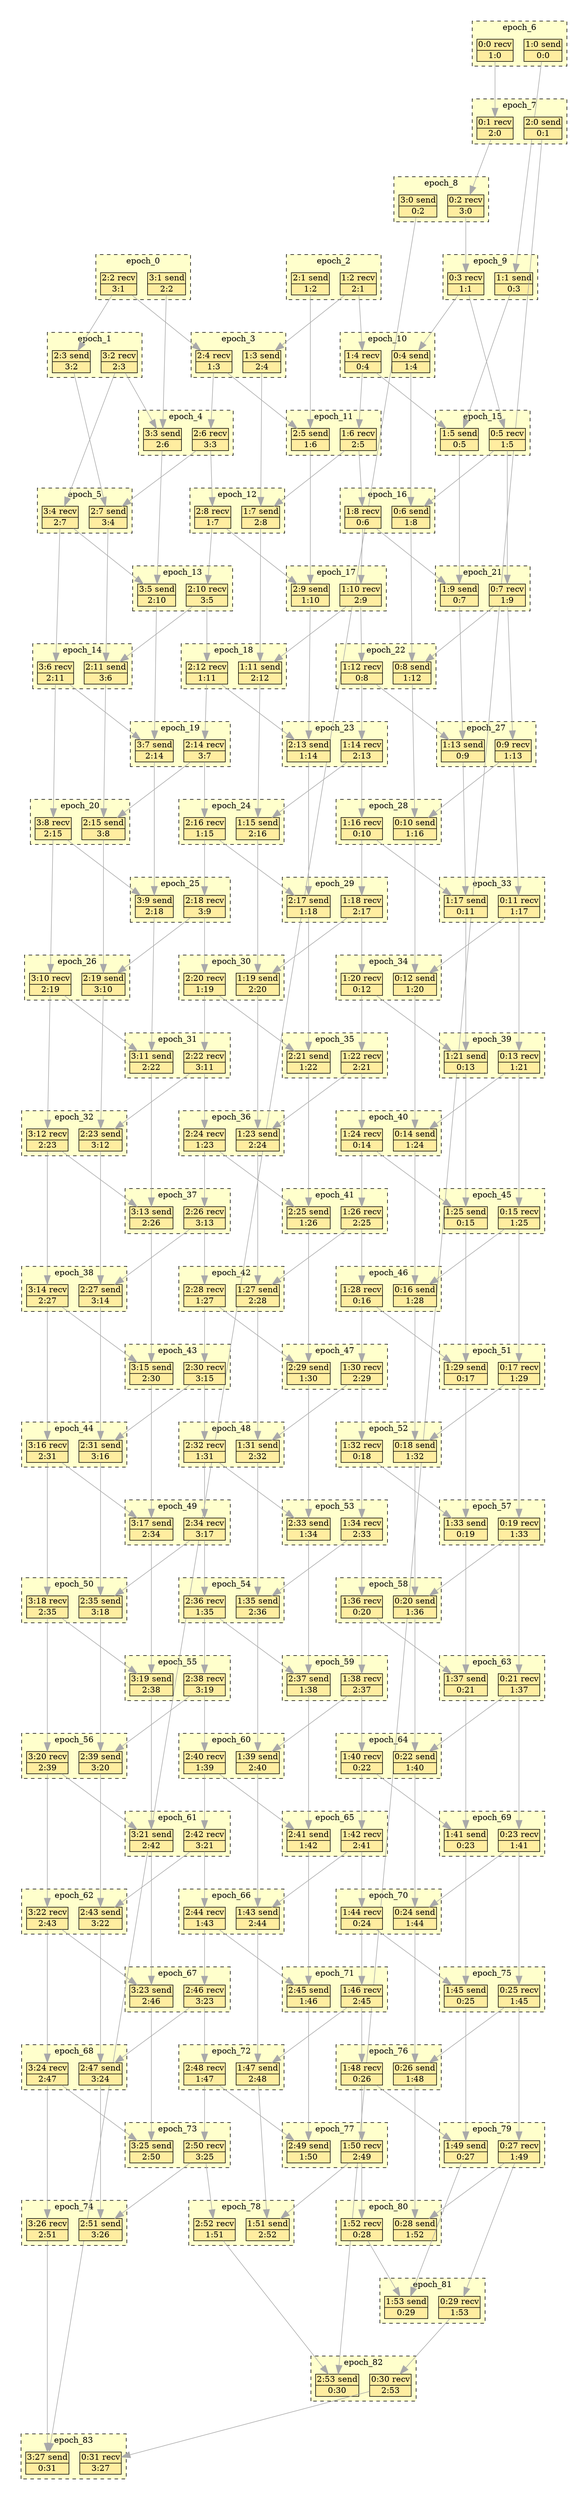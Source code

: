 digraph{node[shape=none margin=0 style=filled colorscheme=ylorrd9 fillcolor=2];compound=true;splines=line;subgraph clusterdummy0_0{style=invis;subgraph clusterdummy0_1{style=invis;subgraph clusterdummy0_2{style=invis;subgraph cluster0{style=dashed;colorscheme=ylorrd9;bgcolor=1;edge[arrowhead=empty];label=epoch_0;88[label=<<table border="0" cellborder="0" cellspacing="0"><tr><td>2:2 recv</td></tr><hr/><tr><td> 3:1 </td></tr></table>>];141[label=<<table border="0" cellborder="0" cellspacing="0"><tr><td>3:1 send</td></tr><hr/><tr><td> 2:2 </td></tr></table>>];}}}}subgraph clusterdummy1_0{style=invis;subgraph clusterdummy1_1{style=invis;subgraph clusterdummy1_2{style=invis;subgraph cluster1{style=dashed;colorscheme=ylorrd9;bgcolor=1;edge[arrowhead=empty];label=epoch_1;89[label=<<table border="0" cellborder="0" cellspacing="0"><tr><td>2:3 send</td></tr><hr/><tr><td> 3:2 </td></tr></table>>];142[label=<<table border="0" cellborder="0" cellspacing="0"><tr><td>3:2 recv</td></tr><hr/><tr><td> 2:3 </td></tr></table>>];}}}}subgraph clusterdummy2_0{style=invis;subgraph clusterdummy2_1{style=invis;subgraph clusterdummy2_2{style=invis;subgraph cluster2{style=dashed;colorscheme=ylorrd9;bgcolor=1;edge[arrowhead=empty];label=epoch_2;34[label=<<table border="0" cellborder="0" cellspacing="0"><tr><td>1:2 recv</td></tr><hr/><tr><td> 2:1 </td></tr></table>>];87[label=<<table border="0" cellborder="0" cellspacing="0"><tr><td>2:1 send</td></tr><hr/><tr><td> 1:2 </td></tr></table>>];}}}}subgraph clusterdummy3_0{style=invis;subgraph clusterdummy3_1{style=invis;subgraph clusterdummy3_2{style=invis;subgraph cluster3{style=dashed;colorscheme=ylorrd9;bgcolor=1;edge[arrowhead=empty];label=epoch_3;35[label=<<table border="0" cellborder="0" cellspacing="0"><tr><td>1:3 send</td></tr><hr/><tr><td> 2:4 </td></tr></table>>];90[label=<<table border="0" cellborder="0" cellspacing="0"><tr><td>2:4 recv</td></tr><hr/><tr><td> 1:3 </td></tr></table>>];}}}}subgraph clusterdummy4_0{style=invis;subgraph clusterdummy4_1{style=invis;subgraph clusterdummy4_2{style=invis;subgraph cluster4{style=dashed;colorscheme=ylorrd9;bgcolor=1;edge[arrowhead=empty];label=epoch_4;92[label=<<table border="0" cellborder="0" cellspacing="0"><tr><td>2:6 recv</td></tr><hr/><tr><td> 3:3 </td></tr></table>>];143[label=<<table border="0" cellborder="0" cellspacing="0"><tr><td>3:3 send</td></tr><hr/><tr><td> 2:6 </td></tr></table>>];}}}}subgraph clusterdummy5_0{style=invis;subgraph clusterdummy5_1{style=invis;subgraph clusterdummy5_2{style=invis;subgraph cluster5{style=dashed;colorscheme=ylorrd9;bgcolor=1;edge[arrowhead=empty];label=epoch_5;93[label=<<table border="0" cellborder="0" cellspacing="0"><tr><td>2:7 send</td></tr><hr/><tr><td> 3:4 </td></tr></table>>];144[label=<<table border="0" cellborder="0" cellspacing="0"><tr><td>3:4 recv</td></tr><hr/><tr><td> 2:7 </td></tr></table>>];}}}}subgraph clusterdummy6_0{style=invis;subgraph clusterdummy6_1{style=invis;subgraph clusterdummy6_2{style=invis;subgraph cluster6{style=dashed;colorscheme=ylorrd9;bgcolor=1;edge[arrowhead=empty];label=epoch_6;0[label=<<table border="0" cellborder="0" cellspacing="0"><tr><td>0:0 recv</td></tr><hr/><tr><td> 1:0 </td></tr></table>>];32[label=<<table border="0" cellborder="0" cellspacing="0"><tr><td>1:0 send</td></tr><hr/><tr><td> 0:0 </td></tr></table>>];}}}}subgraph clusterdummy7_0{style=invis;subgraph clusterdummy7_1{style=invis;subgraph clusterdummy7_2{style=invis;subgraph cluster7{style=dashed;colorscheme=ylorrd9;bgcolor=1;edge[arrowhead=empty];label=epoch_7;1[label=<<table border="0" cellborder="0" cellspacing="0"><tr><td>0:1 recv</td></tr><hr/><tr><td> 2:0 </td></tr></table>>];86[label=<<table border="0" cellborder="0" cellspacing="0"><tr><td>2:0 send</td></tr><hr/><tr><td> 0:1 </td></tr></table>>];}}}}subgraph clusterdummy8_0{style=invis;subgraph clusterdummy8_1{style=invis;subgraph clusterdummy8_2{style=invis;subgraph cluster8{style=dashed;colorscheme=ylorrd9;bgcolor=1;edge[arrowhead=empty];label=epoch_8;2[label=<<table border="0" cellborder="0" cellspacing="0"><tr><td>0:2 recv</td></tr><hr/><tr><td> 3:0 </td></tr></table>>];140[label=<<table border="0" cellborder="0" cellspacing="0"><tr><td>3:0 send</td></tr><hr/><tr><td> 0:2 </td></tr></table>>];}}}}subgraph clusterdummy9_0{style=invis;subgraph clusterdummy9_1{style=invis;subgraph clusterdummy9_2{style=invis;subgraph cluster9{style=dashed;colorscheme=ylorrd9;bgcolor=1;edge[arrowhead=empty];label=epoch_9;3[label=<<table border="0" cellborder="0" cellspacing="0"><tr><td>0:3 recv</td></tr><hr/><tr><td> 1:1 </td></tr></table>>];33[label=<<table border="0" cellborder="0" cellspacing="0"><tr><td>1:1 send</td></tr><hr/><tr><td> 0:3 </td></tr></table>>];}}}}subgraph clusterdummy10_0{style=invis;subgraph clusterdummy10_1{style=invis;subgraph clusterdummy10_2{style=invis;subgraph cluster10{style=dashed;colorscheme=ylorrd9;bgcolor=1;edge[arrowhead=empty];label=epoch_10;4[label=<<table border="0" cellborder="0" cellspacing="0"><tr><td>0:4 send</td></tr><hr/><tr><td> 1:4 </td></tr></table>>];36[label=<<table border="0" cellborder="0" cellspacing="0"><tr><td>1:4 recv</td></tr><hr/><tr><td> 0:4 </td></tr></table>>];}}}}subgraph clusterdummy11_0{style=invis;subgraph clusterdummy11_1{style=invis;subgraph clusterdummy11_2{style=invis;subgraph cluster11{style=dashed;colorscheme=ylorrd9;bgcolor=1;edge[arrowhead=empty];label=epoch_11;38[label=<<table border="0" cellborder="0" cellspacing="0"><tr><td>1:6 recv</td></tr><hr/><tr><td> 2:5 </td></tr></table>>];91[label=<<table border="0" cellborder="0" cellspacing="0"><tr><td>2:5 send</td></tr><hr/><tr><td> 1:6 </td></tr></table>>];}}}}subgraph clusterdummy12_0{style=invis;subgraph clusterdummy12_1{style=invis;subgraph clusterdummy12_2{style=invis;subgraph cluster12{style=dashed;colorscheme=ylorrd9;bgcolor=1;edge[arrowhead=empty];label=epoch_12;39[label=<<table border="0" cellborder="0" cellspacing="0"><tr><td>1:7 send</td></tr><hr/><tr><td> 2:8 </td></tr></table>>];94[label=<<table border="0" cellborder="0" cellspacing="0"><tr><td>2:8 recv</td></tr><hr/><tr><td> 1:7 </td></tr></table>>];}}}}subgraph clusterdummy13_0{style=invis;subgraph clusterdummy13_1{style=invis;subgraph clusterdummy13_2{style=invis;subgraph cluster13{style=dashed;colorscheme=ylorrd9;bgcolor=1;edge[arrowhead=empty];label=epoch_13;96[label=<<table border="0" cellborder="0" cellspacing="0"><tr><td>2:10 recv</td></tr><hr/><tr><td> 3:5 </td></tr></table>>];145[label=<<table border="0" cellborder="0" cellspacing="0"><tr><td>3:5 send</td></tr><hr/><tr><td> 2:10 </td></tr></table>>];}}}}subgraph clusterdummy14_0{style=invis;subgraph clusterdummy14_1{style=invis;subgraph clusterdummy14_2{style=invis;subgraph cluster14{style=dashed;colorscheme=ylorrd9;bgcolor=1;edge[arrowhead=empty];label=epoch_14;97[label=<<table border="0" cellborder="0" cellspacing="0"><tr><td>2:11 send</td></tr><hr/><tr><td> 3:6 </td></tr></table>>];146[label=<<table border="0" cellborder="0" cellspacing="0"><tr><td>3:6 recv</td></tr><hr/><tr><td> 2:11 </td></tr></table>>];}}}}subgraph clusterdummy15_0{style=invis;subgraph clusterdummy15_1{style=invis;subgraph clusterdummy15_2{style=invis;subgraph cluster15{style=dashed;colorscheme=ylorrd9;bgcolor=1;edge[arrowhead=empty];label=epoch_15;5[label=<<table border="0" cellborder="0" cellspacing="0"><tr><td>0:5 recv</td></tr><hr/><tr><td> 1:5 </td></tr></table>>];37[label=<<table border="0" cellborder="0" cellspacing="0"><tr><td>1:5 send</td></tr><hr/><tr><td> 0:5 </td></tr></table>>];}}}}subgraph clusterdummy16_0{style=invis;subgraph clusterdummy16_1{style=invis;subgraph clusterdummy16_2{style=invis;subgraph cluster16{style=dashed;colorscheme=ylorrd9;bgcolor=1;edge[arrowhead=empty];label=epoch_16;6[label=<<table border="0" cellborder="0" cellspacing="0"><tr><td>0:6 send</td></tr><hr/><tr><td> 1:8 </td></tr></table>>];40[label=<<table border="0" cellborder="0" cellspacing="0"><tr><td>1:8 recv</td></tr><hr/><tr><td> 0:6 </td></tr></table>>];}}}}subgraph clusterdummy17_0{style=invis;subgraph clusterdummy17_1{style=invis;subgraph clusterdummy17_2{style=invis;subgraph cluster17{style=dashed;colorscheme=ylorrd9;bgcolor=1;edge[arrowhead=empty];label=epoch_17;42[label=<<table border="0" cellborder="0" cellspacing="0"><tr><td>1:10 recv</td></tr><hr/><tr><td> 2:9 </td></tr></table>>];95[label=<<table border="0" cellborder="0" cellspacing="0"><tr><td>2:9 send</td></tr><hr/><tr><td> 1:10 </td></tr></table>>];}}}}subgraph clusterdummy18_0{style=invis;subgraph clusterdummy18_1{style=invis;subgraph clusterdummy18_2{style=invis;subgraph cluster18{style=dashed;colorscheme=ylorrd9;bgcolor=1;edge[arrowhead=empty];label=epoch_18;43[label=<<table border="0" cellborder="0" cellspacing="0"><tr><td>1:11 send</td></tr><hr/><tr><td> 2:12 </td></tr></table>>];98[label=<<table border="0" cellborder="0" cellspacing="0"><tr><td>2:12 recv</td></tr><hr/><tr><td> 1:11 </td></tr></table>>];}}}}subgraph clusterdummy19_0{style=invis;subgraph clusterdummy19_1{style=invis;subgraph clusterdummy19_2{style=invis;subgraph cluster19{style=dashed;colorscheme=ylorrd9;bgcolor=1;edge[arrowhead=empty];label=epoch_19;100[label=<<table border="0" cellborder="0" cellspacing="0"><tr><td>2:14 recv</td></tr><hr/><tr><td> 3:7 </td></tr></table>>];147[label=<<table border="0" cellborder="0" cellspacing="0"><tr><td>3:7 send</td></tr><hr/><tr><td> 2:14 </td></tr></table>>];}}}}subgraph clusterdummy20_0{style=invis;subgraph clusterdummy20_1{style=invis;subgraph clusterdummy20_2{style=invis;subgraph cluster20{style=dashed;colorscheme=ylorrd9;bgcolor=1;edge[arrowhead=empty];label=epoch_20;101[label=<<table border="0" cellborder="0" cellspacing="0"><tr><td>2:15 send</td></tr><hr/><tr><td> 3:8 </td></tr></table>>];148[label=<<table border="0" cellborder="0" cellspacing="0"><tr><td>3:8 recv</td></tr><hr/><tr><td> 2:15 </td></tr></table>>];}}}}subgraph clusterdummy21_0{style=invis;subgraph clusterdummy21_1{style=invis;subgraph clusterdummy21_2{style=invis;subgraph cluster21{style=dashed;colorscheme=ylorrd9;bgcolor=1;edge[arrowhead=empty];label=epoch_21;7[label=<<table border="0" cellborder="0" cellspacing="0"><tr><td>0:7 recv</td></tr><hr/><tr><td> 1:9 </td></tr></table>>];41[label=<<table border="0" cellborder="0" cellspacing="0"><tr><td>1:9 send</td></tr><hr/><tr><td> 0:7 </td></tr></table>>];}}}}subgraph clusterdummy22_0{style=invis;subgraph clusterdummy22_1{style=invis;subgraph clusterdummy22_2{style=invis;subgraph cluster22{style=dashed;colorscheme=ylorrd9;bgcolor=1;edge[arrowhead=empty];label=epoch_22;8[label=<<table border="0" cellborder="0" cellspacing="0"><tr><td>0:8 send</td></tr><hr/><tr><td> 1:12 </td></tr></table>>];44[label=<<table border="0" cellborder="0" cellspacing="0"><tr><td>1:12 recv</td></tr><hr/><tr><td> 0:8 </td></tr></table>>];}}}}subgraph clusterdummy23_0{style=invis;subgraph clusterdummy23_1{style=invis;subgraph clusterdummy23_2{style=invis;subgraph cluster23{style=dashed;colorscheme=ylorrd9;bgcolor=1;edge[arrowhead=empty];label=epoch_23;46[label=<<table border="0" cellborder="0" cellspacing="0"><tr><td>1:14 recv</td></tr><hr/><tr><td> 2:13 </td></tr></table>>];99[label=<<table border="0" cellborder="0" cellspacing="0"><tr><td>2:13 send</td></tr><hr/><tr><td> 1:14 </td></tr></table>>];}}}}subgraph clusterdummy24_0{style=invis;subgraph clusterdummy24_1{style=invis;subgraph clusterdummy24_2{style=invis;subgraph cluster24{style=dashed;colorscheme=ylorrd9;bgcolor=1;edge[arrowhead=empty];label=epoch_24;47[label=<<table border="0" cellborder="0" cellspacing="0"><tr><td>1:15 send</td></tr><hr/><tr><td> 2:16 </td></tr></table>>];102[label=<<table border="0" cellborder="0" cellspacing="0"><tr><td>2:16 recv</td></tr><hr/><tr><td> 1:15 </td></tr></table>>];}}}}subgraph clusterdummy25_0{style=invis;subgraph clusterdummy25_1{style=invis;subgraph clusterdummy25_2{style=invis;subgraph cluster25{style=dashed;colorscheme=ylorrd9;bgcolor=1;edge[arrowhead=empty];label=epoch_25;104[label=<<table border="0" cellborder="0" cellspacing="0"><tr><td>2:18 recv</td></tr><hr/><tr><td> 3:9 </td></tr></table>>];149[label=<<table border="0" cellborder="0" cellspacing="0"><tr><td>3:9 send</td></tr><hr/><tr><td> 2:18 </td></tr></table>>];}}}}subgraph clusterdummy26_0{style=invis;subgraph clusterdummy26_1{style=invis;subgraph clusterdummy26_2{style=invis;subgraph cluster26{style=dashed;colorscheme=ylorrd9;bgcolor=1;edge[arrowhead=empty];label=epoch_26;105[label=<<table border="0" cellborder="0" cellspacing="0"><tr><td>2:19 send</td></tr><hr/><tr><td> 3:10 </td></tr></table>>];150[label=<<table border="0" cellborder="0" cellspacing="0"><tr><td>3:10 recv</td></tr><hr/><tr><td> 2:19 </td></tr></table>>];}}}}subgraph clusterdummy27_0{style=invis;subgraph clusterdummy27_1{style=invis;subgraph clusterdummy27_2{style=invis;subgraph cluster27{style=dashed;colorscheme=ylorrd9;bgcolor=1;edge[arrowhead=empty];label=epoch_27;9[label=<<table border="0" cellborder="0" cellspacing="0"><tr><td>0:9 recv</td></tr><hr/><tr><td> 1:13 </td></tr></table>>];45[label=<<table border="0" cellborder="0" cellspacing="0"><tr><td>1:13 send</td></tr><hr/><tr><td> 0:9 </td></tr></table>>];}}}}subgraph clusterdummy28_0{style=invis;subgraph clusterdummy28_1{style=invis;subgraph clusterdummy28_2{style=invis;subgraph cluster28{style=dashed;colorscheme=ylorrd9;bgcolor=1;edge[arrowhead=empty];label=epoch_28;10[label=<<table border="0" cellborder="0" cellspacing="0"><tr><td>0:10 send</td></tr><hr/><tr><td> 1:16 </td></tr></table>>];48[label=<<table border="0" cellborder="0" cellspacing="0"><tr><td>1:16 recv</td></tr><hr/><tr><td> 0:10 </td></tr></table>>];}}}}subgraph clusterdummy29_0{style=invis;subgraph clusterdummy29_1{style=invis;subgraph clusterdummy29_2{style=invis;subgraph cluster29{style=dashed;colorscheme=ylorrd9;bgcolor=1;edge[arrowhead=empty];label=epoch_29;50[label=<<table border="0" cellborder="0" cellspacing="0"><tr><td>1:18 recv</td></tr><hr/><tr><td> 2:17 </td></tr></table>>];103[label=<<table border="0" cellborder="0" cellspacing="0"><tr><td>2:17 send</td></tr><hr/><tr><td> 1:18 </td></tr></table>>];}}}}subgraph clusterdummy30_0{style=invis;subgraph clusterdummy30_1{style=invis;subgraph clusterdummy30_2{style=invis;subgraph cluster30{style=dashed;colorscheme=ylorrd9;bgcolor=1;edge[arrowhead=empty];label=epoch_30;51[label=<<table border="0" cellborder="0" cellspacing="0"><tr><td>1:19 send</td></tr><hr/><tr><td> 2:20 </td></tr></table>>];106[label=<<table border="0" cellborder="0" cellspacing="0"><tr><td>2:20 recv</td></tr><hr/><tr><td> 1:19 </td></tr></table>>];}}}}subgraph clusterdummy31_0{style=invis;subgraph clusterdummy31_1{style=invis;subgraph clusterdummy31_2{style=invis;subgraph cluster31{style=dashed;colorscheme=ylorrd9;bgcolor=1;edge[arrowhead=empty];label=epoch_31;108[label=<<table border="0" cellborder="0" cellspacing="0"><tr><td>2:22 recv</td></tr><hr/><tr><td> 3:11 </td></tr></table>>];151[label=<<table border="0" cellborder="0" cellspacing="0"><tr><td>3:11 send</td></tr><hr/><tr><td> 2:22 </td></tr></table>>];}}}}subgraph clusterdummy32_0{style=invis;subgraph clusterdummy32_1{style=invis;subgraph clusterdummy32_2{style=invis;subgraph cluster32{style=dashed;colorscheme=ylorrd9;bgcolor=1;edge[arrowhead=empty];label=epoch_32;109[label=<<table border="0" cellborder="0" cellspacing="0"><tr><td>2:23 send</td></tr><hr/><tr><td> 3:12 </td></tr></table>>];152[label=<<table border="0" cellborder="0" cellspacing="0"><tr><td>3:12 recv</td></tr><hr/><tr><td> 2:23 </td></tr></table>>];}}}}subgraph clusterdummy33_0{style=invis;subgraph clusterdummy33_1{style=invis;subgraph clusterdummy33_2{style=invis;subgraph cluster33{style=dashed;colorscheme=ylorrd9;bgcolor=1;edge[arrowhead=empty];label=epoch_33;11[label=<<table border="0" cellborder="0" cellspacing="0"><tr><td>0:11 recv</td></tr><hr/><tr><td> 1:17 </td></tr></table>>];49[label=<<table border="0" cellborder="0" cellspacing="0"><tr><td>1:17 send</td></tr><hr/><tr><td> 0:11 </td></tr></table>>];}}}}subgraph clusterdummy34_0{style=invis;subgraph clusterdummy34_1{style=invis;subgraph clusterdummy34_2{style=invis;subgraph cluster34{style=dashed;colorscheme=ylorrd9;bgcolor=1;edge[arrowhead=empty];label=epoch_34;12[label=<<table border="0" cellborder="0" cellspacing="0"><tr><td>0:12 send</td></tr><hr/><tr><td> 1:20 </td></tr></table>>];52[label=<<table border="0" cellborder="0" cellspacing="0"><tr><td>1:20 recv</td></tr><hr/><tr><td> 0:12 </td></tr></table>>];}}}}subgraph clusterdummy35_0{style=invis;subgraph clusterdummy35_1{style=invis;subgraph clusterdummy35_2{style=invis;subgraph cluster35{style=dashed;colorscheme=ylorrd9;bgcolor=1;edge[arrowhead=empty];label=epoch_35;54[label=<<table border="0" cellborder="0" cellspacing="0"><tr><td>1:22 recv</td></tr><hr/><tr><td> 2:21 </td></tr></table>>];107[label=<<table border="0" cellborder="0" cellspacing="0"><tr><td>2:21 send</td></tr><hr/><tr><td> 1:22 </td></tr></table>>];}}}}subgraph clusterdummy36_0{style=invis;subgraph clusterdummy36_1{style=invis;subgraph clusterdummy36_2{style=invis;subgraph cluster36{style=dashed;colorscheme=ylorrd9;bgcolor=1;edge[arrowhead=empty];label=epoch_36;55[label=<<table border="0" cellborder="0" cellspacing="0"><tr><td>1:23 send</td></tr><hr/><tr><td> 2:24 </td></tr></table>>];110[label=<<table border="0" cellborder="0" cellspacing="0"><tr><td>2:24 recv</td></tr><hr/><tr><td> 1:23 </td></tr></table>>];}}}}subgraph clusterdummy37_0{style=invis;subgraph clusterdummy37_1{style=invis;subgraph clusterdummy37_2{style=invis;subgraph cluster37{style=dashed;colorscheme=ylorrd9;bgcolor=1;edge[arrowhead=empty];label=epoch_37;112[label=<<table border="0" cellborder="0" cellspacing="0"><tr><td>2:26 recv</td></tr><hr/><tr><td> 3:13 </td></tr></table>>];153[label=<<table border="0" cellborder="0" cellspacing="0"><tr><td>3:13 send</td></tr><hr/><tr><td> 2:26 </td></tr></table>>];}}}}subgraph clusterdummy38_0{style=invis;subgraph clusterdummy38_1{style=invis;subgraph clusterdummy38_2{style=invis;subgraph cluster38{style=dashed;colorscheme=ylorrd9;bgcolor=1;edge[arrowhead=empty];label=epoch_38;113[label=<<table border="0" cellborder="0" cellspacing="0"><tr><td>2:27 send</td></tr><hr/><tr><td> 3:14 </td></tr></table>>];154[label=<<table border="0" cellborder="0" cellspacing="0"><tr><td>3:14 recv</td></tr><hr/><tr><td> 2:27 </td></tr></table>>];}}}}subgraph clusterdummy39_0{style=invis;subgraph clusterdummy39_1{style=invis;subgraph clusterdummy39_2{style=invis;subgraph cluster39{style=dashed;colorscheme=ylorrd9;bgcolor=1;edge[arrowhead=empty];label=epoch_39;13[label=<<table border="0" cellborder="0" cellspacing="0"><tr><td>0:13 recv</td></tr><hr/><tr><td> 1:21 </td></tr></table>>];53[label=<<table border="0" cellborder="0" cellspacing="0"><tr><td>1:21 send</td></tr><hr/><tr><td> 0:13 </td></tr></table>>];}}}}subgraph clusterdummy40_0{style=invis;subgraph clusterdummy40_1{style=invis;subgraph clusterdummy40_2{style=invis;subgraph cluster40{style=dashed;colorscheme=ylorrd9;bgcolor=1;edge[arrowhead=empty];label=epoch_40;14[label=<<table border="0" cellborder="0" cellspacing="0"><tr><td>0:14 send</td></tr><hr/><tr><td> 1:24 </td></tr></table>>];56[label=<<table border="0" cellborder="0" cellspacing="0"><tr><td>1:24 recv</td></tr><hr/><tr><td> 0:14 </td></tr></table>>];}}}}subgraph clusterdummy41_0{style=invis;subgraph clusterdummy41_1{style=invis;subgraph clusterdummy41_2{style=invis;subgraph cluster41{style=dashed;colorscheme=ylorrd9;bgcolor=1;edge[arrowhead=empty];label=epoch_41;58[label=<<table border="0" cellborder="0" cellspacing="0"><tr><td>1:26 recv</td></tr><hr/><tr><td> 2:25 </td></tr></table>>];111[label=<<table border="0" cellborder="0" cellspacing="0"><tr><td>2:25 send</td></tr><hr/><tr><td> 1:26 </td></tr></table>>];}}}}subgraph clusterdummy42_0{style=invis;subgraph clusterdummy42_1{style=invis;subgraph clusterdummy42_2{style=invis;subgraph cluster42{style=dashed;colorscheme=ylorrd9;bgcolor=1;edge[arrowhead=empty];label=epoch_42;59[label=<<table border="0" cellborder="0" cellspacing="0"><tr><td>1:27 send</td></tr><hr/><tr><td> 2:28 </td></tr></table>>];114[label=<<table border="0" cellborder="0" cellspacing="0"><tr><td>2:28 recv</td></tr><hr/><tr><td> 1:27 </td></tr></table>>];}}}}subgraph clusterdummy43_0{style=invis;subgraph clusterdummy43_1{style=invis;subgraph clusterdummy43_2{style=invis;subgraph cluster43{style=dashed;colorscheme=ylorrd9;bgcolor=1;edge[arrowhead=empty];label=epoch_43;116[label=<<table border="0" cellborder="0" cellspacing="0"><tr><td>2:30 recv</td></tr><hr/><tr><td> 3:15 </td></tr></table>>];155[label=<<table border="0" cellborder="0" cellspacing="0"><tr><td>3:15 send</td></tr><hr/><tr><td> 2:30 </td></tr></table>>];}}}}subgraph clusterdummy44_0{style=invis;subgraph clusterdummy44_1{style=invis;subgraph clusterdummy44_2{style=invis;subgraph cluster44{style=dashed;colorscheme=ylorrd9;bgcolor=1;edge[arrowhead=empty];label=epoch_44;117[label=<<table border="0" cellborder="0" cellspacing="0"><tr><td>2:31 send</td></tr><hr/><tr><td> 3:16 </td></tr></table>>];156[label=<<table border="0" cellborder="0" cellspacing="0"><tr><td>3:16 recv</td></tr><hr/><tr><td> 2:31 </td></tr></table>>];}}}}subgraph clusterdummy45_0{style=invis;subgraph clusterdummy45_1{style=invis;subgraph clusterdummy45_2{style=invis;subgraph cluster45{style=dashed;colorscheme=ylorrd9;bgcolor=1;edge[arrowhead=empty];label=epoch_45;15[label=<<table border="0" cellborder="0" cellspacing="0"><tr><td>0:15 recv</td></tr><hr/><tr><td> 1:25 </td></tr></table>>];57[label=<<table border="0" cellborder="0" cellspacing="0"><tr><td>1:25 send</td></tr><hr/><tr><td> 0:15 </td></tr></table>>];}}}}subgraph clusterdummy46_0{style=invis;subgraph clusterdummy46_1{style=invis;subgraph clusterdummy46_2{style=invis;subgraph cluster46{style=dashed;colorscheme=ylorrd9;bgcolor=1;edge[arrowhead=empty];label=epoch_46;16[label=<<table border="0" cellborder="0" cellspacing="0"><tr><td>0:16 send</td></tr><hr/><tr><td> 1:28 </td></tr></table>>];60[label=<<table border="0" cellborder="0" cellspacing="0"><tr><td>1:28 recv</td></tr><hr/><tr><td> 0:16 </td></tr></table>>];}}}}subgraph clusterdummy47_0{style=invis;subgraph clusterdummy47_1{style=invis;subgraph clusterdummy47_2{style=invis;subgraph cluster47{style=dashed;colorscheme=ylorrd9;bgcolor=1;edge[arrowhead=empty];label=epoch_47;62[label=<<table border="0" cellborder="0" cellspacing="0"><tr><td>1:30 recv</td></tr><hr/><tr><td> 2:29 </td></tr></table>>];115[label=<<table border="0" cellborder="0" cellspacing="0"><tr><td>2:29 send</td></tr><hr/><tr><td> 1:30 </td></tr></table>>];}}}}subgraph clusterdummy48_0{style=invis;subgraph clusterdummy48_1{style=invis;subgraph clusterdummy48_2{style=invis;subgraph cluster48{style=dashed;colorscheme=ylorrd9;bgcolor=1;edge[arrowhead=empty];label=epoch_48;63[label=<<table border="0" cellborder="0" cellspacing="0"><tr><td>1:31 send</td></tr><hr/><tr><td> 2:32 </td></tr></table>>];118[label=<<table border="0" cellborder="0" cellspacing="0"><tr><td>2:32 recv</td></tr><hr/><tr><td> 1:31 </td></tr></table>>];}}}}subgraph clusterdummy49_0{style=invis;subgraph clusterdummy49_1{style=invis;subgraph clusterdummy49_2{style=invis;subgraph cluster49{style=dashed;colorscheme=ylorrd9;bgcolor=1;edge[arrowhead=empty];label=epoch_49;120[label=<<table border="0" cellborder="0" cellspacing="0"><tr><td>2:34 recv</td></tr><hr/><tr><td> 3:17 </td></tr></table>>];157[label=<<table border="0" cellborder="0" cellspacing="0"><tr><td>3:17 send</td></tr><hr/><tr><td> 2:34 </td></tr></table>>];}}}}subgraph clusterdummy50_0{style=invis;subgraph clusterdummy50_1{style=invis;subgraph clusterdummy50_2{style=invis;subgraph cluster50{style=dashed;colorscheme=ylorrd9;bgcolor=1;edge[arrowhead=empty];label=epoch_50;121[label=<<table border="0" cellborder="0" cellspacing="0"><tr><td>2:35 send</td></tr><hr/><tr><td> 3:18 </td></tr></table>>];158[label=<<table border="0" cellborder="0" cellspacing="0"><tr><td>3:18 recv</td></tr><hr/><tr><td> 2:35 </td></tr></table>>];}}}}subgraph clusterdummy51_0{style=invis;subgraph clusterdummy51_1{style=invis;subgraph clusterdummy51_2{style=invis;subgraph cluster51{style=dashed;colorscheme=ylorrd9;bgcolor=1;edge[arrowhead=empty];label=epoch_51;17[label=<<table border="0" cellborder="0" cellspacing="0"><tr><td>0:17 recv</td></tr><hr/><tr><td> 1:29 </td></tr></table>>];61[label=<<table border="0" cellborder="0" cellspacing="0"><tr><td>1:29 send</td></tr><hr/><tr><td> 0:17 </td></tr></table>>];}}}}subgraph clusterdummy52_0{style=invis;subgraph clusterdummy52_1{style=invis;subgraph clusterdummy52_2{style=invis;subgraph cluster52{style=dashed;colorscheme=ylorrd9;bgcolor=1;edge[arrowhead=empty];label=epoch_52;18[label=<<table border="0" cellborder="0" cellspacing="0"><tr><td>0:18 send</td></tr><hr/><tr><td> 1:32 </td></tr></table>>];64[label=<<table border="0" cellborder="0" cellspacing="0"><tr><td>1:32 recv</td></tr><hr/><tr><td> 0:18 </td></tr></table>>];}}}}subgraph clusterdummy53_0{style=invis;subgraph clusterdummy53_1{style=invis;subgraph clusterdummy53_2{style=invis;subgraph cluster53{style=dashed;colorscheme=ylorrd9;bgcolor=1;edge[arrowhead=empty];label=epoch_53;66[label=<<table border="0" cellborder="0" cellspacing="0"><tr><td>1:34 recv</td></tr><hr/><tr><td> 2:33 </td></tr></table>>];119[label=<<table border="0" cellborder="0" cellspacing="0"><tr><td>2:33 send</td></tr><hr/><tr><td> 1:34 </td></tr></table>>];}}}}subgraph clusterdummy54_0{style=invis;subgraph clusterdummy54_1{style=invis;subgraph clusterdummy54_2{style=invis;subgraph cluster54{style=dashed;colorscheme=ylorrd9;bgcolor=1;edge[arrowhead=empty];label=epoch_54;67[label=<<table border="0" cellborder="0" cellspacing="0"><tr><td>1:35 send</td></tr><hr/><tr><td> 2:36 </td></tr></table>>];122[label=<<table border="0" cellborder="0" cellspacing="0"><tr><td>2:36 recv</td></tr><hr/><tr><td> 1:35 </td></tr></table>>];}}}}subgraph clusterdummy55_0{style=invis;subgraph clusterdummy55_1{style=invis;subgraph clusterdummy55_2{style=invis;subgraph cluster55{style=dashed;colorscheme=ylorrd9;bgcolor=1;edge[arrowhead=empty];label=epoch_55;124[label=<<table border="0" cellborder="0" cellspacing="0"><tr><td>2:38 recv</td></tr><hr/><tr><td> 3:19 </td></tr></table>>];159[label=<<table border="0" cellborder="0" cellspacing="0"><tr><td>3:19 send</td></tr><hr/><tr><td> 2:38 </td></tr></table>>];}}}}subgraph clusterdummy56_0{style=invis;subgraph clusterdummy56_1{style=invis;subgraph clusterdummy56_2{style=invis;subgraph cluster56{style=dashed;colorscheme=ylorrd9;bgcolor=1;edge[arrowhead=empty];label=epoch_56;125[label=<<table border="0" cellborder="0" cellspacing="0"><tr><td>2:39 send</td></tr><hr/><tr><td> 3:20 </td></tr></table>>];160[label=<<table border="0" cellborder="0" cellspacing="0"><tr><td>3:20 recv</td></tr><hr/><tr><td> 2:39 </td></tr></table>>];}}}}subgraph clusterdummy57_0{style=invis;subgraph clusterdummy57_1{style=invis;subgraph clusterdummy57_2{style=invis;subgraph cluster57{style=dashed;colorscheme=ylorrd9;bgcolor=1;edge[arrowhead=empty];label=epoch_57;19[label=<<table border="0" cellborder="0" cellspacing="0"><tr><td>0:19 recv</td></tr><hr/><tr><td> 1:33 </td></tr></table>>];65[label=<<table border="0" cellborder="0" cellspacing="0"><tr><td>1:33 send</td></tr><hr/><tr><td> 0:19 </td></tr></table>>];}}}}subgraph clusterdummy58_0{style=invis;subgraph clusterdummy58_1{style=invis;subgraph clusterdummy58_2{style=invis;subgraph cluster58{style=dashed;colorscheme=ylorrd9;bgcolor=1;edge[arrowhead=empty];label=epoch_58;20[label=<<table border="0" cellborder="0" cellspacing="0"><tr><td>0:20 send</td></tr><hr/><tr><td> 1:36 </td></tr></table>>];68[label=<<table border="0" cellborder="0" cellspacing="0"><tr><td>1:36 recv</td></tr><hr/><tr><td> 0:20 </td></tr></table>>];}}}}subgraph clusterdummy59_0{style=invis;subgraph clusterdummy59_1{style=invis;subgraph clusterdummy59_2{style=invis;subgraph cluster59{style=dashed;colorscheme=ylorrd9;bgcolor=1;edge[arrowhead=empty];label=epoch_59;70[label=<<table border="0" cellborder="0" cellspacing="0"><tr><td>1:38 recv</td></tr><hr/><tr><td> 2:37 </td></tr></table>>];123[label=<<table border="0" cellborder="0" cellspacing="0"><tr><td>2:37 send</td></tr><hr/><tr><td> 1:38 </td></tr></table>>];}}}}subgraph clusterdummy60_0{style=invis;subgraph clusterdummy60_1{style=invis;subgraph clusterdummy60_2{style=invis;subgraph cluster60{style=dashed;colorscheme=ylorrd9;bgcolor=1;edge[arrowhead=empty];label=epoch_60;71[label=<<table border="0" cellborder="0" cellspacing="0"><tr><td>1:39 send</td></tr><hr/><tr><td> 2:40 </td></tr></table>>];126[label=<<table border="0" cellborder="0" cellspacing="0"><tr><td>2:40 recv</td></tr><hr/><tr><td> 1:39 </td></tr></table>>];}}}}subgraph clusterdummy61_0{style=invis;subgraph clusterdummy61_1{style=invis;subgraph clusterdummy61_2{style=invis;subgraph cluster61{style=dashed;colorscheme=ylorrd9;bgcolor=1;edge[arrowhead=empty];label=epoch_61;128[label=<<table border="0" cellborder="0" cellspacing="0"><tr><td>2:42 recv</td></tr><hr/><tr><td> 3:21 </td></tr></table>>];161[label=<<table border="0" cellborder="0" cellspacing="0"><tr><td>3:21 send</td></tr><hr/><tr><td> 2:42 </td></tr></table>>];}}}}subgraph clusterdummy62_0{style=invis;subgraph clusterdummy62_1{style=invis;subgraph clusterdummy62_2{style=invis;subgraph cluster62{style=dashed;colorscheme=ylorrd9;bgcolor=1;edge[arrowhead=empty];label=epoch_62;129[label=<<table border="0" cellborder="0" cellspacing="0"><tr><td>2:43 send</td></tr><hr/><tr><td> 3:22 </td></tr></table>>];162[label=<<table border="0" cellborder="0" cellspacing="0"><tr><td>3:22 recv</td></tr><hr/><tr><td> 2:43 </td></tr></table>>];}}}}subgraph clusterdummy63_0{style=invis;subgraph clusterdummy63_1{style=invis;subgraph clusterdummy63_2{style=invis;subgraph cluster63{style=dashed;colorscheme=ylorrd9;bgcolor=1;edge[arrowhead=empty];label=epoch_63;21[label=<<table border="0" cellborder="0" cellspacing="0"><tr><td>0:21 recv</td></tr><hr/><tr><td> 1:37 </td></tr></table>>];69[label=<<table border="0" cellborder="0" cellspacing="0"><tr><td>1:37 send</td></tr><hr/><tr><td> 0:21 </td></tr></table>>];}}}}subgraph clusterdummy64_0{style=invis;subgraph clusterdummy64_1{style=invis;subgraph clusterdummy64_2{style=invis;subgraph cluster64{style=dashed;colorscheme=ylorrd9;bgcolor=1;edge[arrowhead=empty];label=epoch_64;22[label=<<table border="0" cellborder="0" cellspacing="0"><tr><td>0:22 send</td></tr><hr/><tr><td> 1:40 </td></tr></table>>];72[label=<<table border="0" cellborder="0" cellspacing="0"><tr><td>1:40 recv</td></tr><hr/><tr><td> 0:22 </td></tr></table>>];}}}}subgraph clusterdummy65_0{style=invis;subgraph clusterdummy65_1{style=invis;subgraph clusterdummy65_2{style=invis;subgraph cluster65{style=dashed;colorscheme=ylorrd9;bgcolor=1;edge[arrowhead=empty];label=epoch_65;74[label=<<table border="0" cellborder="0" cellspacing="0"><tr><td>1:42 recv</td></tr><hr/><tr><td> 2:41 </td></tr></table>>];127[label=<<table border="0" cellborder="0" cellspacing="0"><tr><td>2:41 send</td></tr><hr/><tr><td> 1:42 </td></tr></table>>];}}}}subgraph clusterdummy66_0{style=invis;subgraph clusterdummy66_1{style=invis;subgraph clusterdummy66_2{style=invis;subgraph cluster66{style=dashed;colorscheme=ylorrd9;bgcolor=1;edge[arrowhead=empty];label=epoch_66;75[label=<<table border="0" cellborder="0" cellspacing="0"><tr><td>1:43 send</td></tr><hr/><tr><td> 2:44 </td></tr></table>>];130[label=<<table border="0" cellborder="0" cellspacing="0"><tr><td>2:44 recv</td></tr><hr/><tr><td> 1:43 </td></tr></table>>];}}}}subgraph clusterdummy67_0{style=invis;subgraph clusterdummy67_1{style=invis;subgraph clusterdummy67_2{style=invis;subgraph cluster67{style=dashed;colorscheme=ylorrd9;bgcolor=1;edge[arrowhead=empty];label=epoch_67;132[label=<<table border="0" cellborder="0" cellspacing="0"><tr><td>2:46 recv</td></tr><hr/><tr><td> 3:23 </td></tr></table>>];163[label=<<table border="0" cellborder="0" cellspacing="0"><tr><td>3:23 send</td></tr><hr/><tr><td> 2:46 </td></tr></table>>];}}}}subgraph clusterdummy68_0{style=invis;subgraph clusterdummy68_1{style=invis;subgraph clusterdummy68_2{style=invis;subgraph cluster68{style=dashed;colorscheme=ylorrd9;bgcolor=1;edge[arrowhead=empty];label=epoch_68;133[label=<<table border="0" cellborder="0" cellspacing="0"><tr><td>2:47 send</td></tr><hr/><tr><td> 3:24 </td></tr></table>>];164[label=<<table border="0" cellborder="0" cellspacing="0"><tr><td>3:24 recv</td></tr><hr/><tr><td> 2:47 </td></tr></table>>];}}}}subgraph clusterdummy69_0{style=invis;subgraph clusterdummy69_1{style=invis;subgraph clusterdummy69_2{style=invis;subgraph cluster69{style=dashed;colorscheme=ylorrd9;bgcolor=1;edge[arrowhead=empty];label=epoch_69;23[label=<<table border="0" cellborder="0" cellspacing="0"><tr><td>0:23 recv</td></tr><hr/><tr><td> 1:41 </td></tr></table>>];73[label=<<table border="0" cellborder="0" cellspacing="0"><tr><td>1:41 send</td></tr><hr/><tr><td> 0:23 </td></tr></table>>];}}}}subgraph clusterdummy70_0{style=invis;subgraph clusterdummy70_1{style=invis;subgraph clusterdummy70_2{style=invis;subgraph cluster70{style=dashed;colorscheme=ylorrd9;bgcolor=1;edge[arrowhead=empty];label=epoch_70;24[label=<<table border="0" cellborder="0" cellspacing="0"><tr><td>0:24 send</td></tr><hr/><tr><td> 1:44 </td></tr></table>>];76[label=<<table border="0" cellborder="0" cellspacing="0"><tr><td>1:44 recv</td></tr><hr/><tr><td> 0:24 </td></tr></table>>];}}}}subgraph clusterdummy71_0{style=invis;subgraph clusterdummy71_1{style=invis;subgraph clusterdummy71_2{style=invis;subgraph cluster71{style=dashed;colorscheme=ylorrd9;bgcolor=1;edge[arrowhead=empty];label=epoch_71;78[label=<<table border="0" cellborder="0" cellspacing="0"><tr><td>1:46 recv</td></tr><hr/><tr><td> 2:45 </td></tr></table>>];131[label=<<table border="0" cellborder="0" cellspacing="0"><tr><td>2:45 send</td></tr><hr/><tr><td> 1:46 </td></tr></table>>];}}}}subgraph clusterdummy72_0{style=invis;subgraph clusterdummy72_1{style=invis;subgraph clusterdummy72_2{style=invis;subgraph cluster72{style=dashed;colorscheme=ylorrd9;bgcolor=1;edge[arrowhead=empty];label=epoch_72;79[label=<<table border="0" cellborder="0" cellspacing="0"><tr><td>1:47 send</td></tr><hr/><tr><td> 2:48 </td></tr></table>>];134[label=<<table border="0" cellborder="0" cellspacing="0"><tr><td>2:48 recv</td></tr><hr/><tr><td> 1:47 </td></tr></table>>];}}}}subgraph clusterdummy73_0{style=invis;subgraph clusterdummy73_1{style=invis;subgraph clusterdummy73_2{style=invis;subgraph cluster73{style=dashed;colorscheme=ylorrd9;bgcolor=1;edge[arrowhead=empty];label=epoch_73;136[label=<<table border="0" cellborder="0" cellspacing="0"><tr><td>2:50 recv</td></tr><hr/><tr><td> 3:25 </td></tr></table>>];165[label=<<table border="0" cellborder="0" cellspacing="0"><tr><td>3:25 send</td></tr><hr/><tr><td> 2:50 </td></tr></table>>];}}}}subgraph clusterdummy74_0{style=invis;subgraph clusterdummy74_1{style=invis;subgraph clusterdummy74_2{style=invis;subgraph cluster74{style=dashed;colorscheme=ylorrd9;bgcolor=1;edge[arrowhead=empty];label=epoch_74;137[label=<<table border="0" cellborder="0" cellspacing="0"><tr><td>2:51 send</td></tr><hr/><tr><td> 3:26 </td></tr></table>>];166[label=<<table border="0" cellborder="0" cellspacing="0"><tr><td>3:26 recv</td></tr><hr/><tr><td> 2:51 </td></tr></table>>];}}}}subgraph clusterdummy75_0{style=invis;subgraph clusterdummy75_1{style=invis;subgraph clusterdummy75_2{style=invis;subgraph cluster75{style=dashed;colorscheme=ylorrd9;bgcolor=1;edge[arrowhead=empty];label=epoch_75;25[label=<<table border="0" cellborder="0" cellspacing="0"><tr><td>0:25 recv</td></tr><hr/><tr><td> 1:45 </td></tr></table>>];77[label=<<table border="0" cellborder="0" cellspacing="0"><tr><td>1:45 send</td></tr><hr/><tr><td> 0:25 </td></tr></table>>];}}}}subgraph clusterdummy76_0{style=invis;subgraph clusterdummy76_1{style=invis;subgraph clusterdummy76_2{style=invis;subgraph cluster76{style=dashed;colorscheme=ylorrd9;bgcolor=1;edge[arrowhead=empty];label=epoch_76;26[label=<<table border="0" cellborder="0" cellspacing="0"><tr><td>0:26 send</td></tr><hr/><tr><td> 1:48 </td></tr></table>>];80[label=<<table border="0" cellborder="0" cellspacing="0"><tr><td>1:48 recv</td></tr><hr/><tr><td> 0:26 </td></tr></table>>];}}}}subgraph clusterdummy77_0{style=invis;subgraph clusterdummy77_1{style=invis;subgraph clusterdummy77_2{style=invis;subgraph cluster77{style=dashed;colorscheme=ylorrd9;bgcolor=1;edge[arrowhead=empty];label=epoch_77;82[label=<<table border="0" cellborder="0" cellspacing="0"><tr><td>1:50 recv</td></tr><hr/><tr><td> 2:49 </td></tr></table>>];135[label=<<table border="0" cellborder="0" cellspacing="0"><tr><td>2:49 send</td></tr><hr/><tr><td> 1:50 </td></tr></table>>];}}}}subgraph clusterdummy78_0{style=invis;subgraph clusterdummy78_1{style=invis;subgraph clusterdummy78_2{style=invis;subgraph cluster78{style=dashed;colorscheme=ylorrd9;bgcolor=1;edge[arrowhead=empty];label=epoch_78;83[label=<<table border="0" cellborder="0" cellspacing="0"><tr><td>1:51 send</td></tr><hr/><tr><td> 2:52 </td></tr></table>>];138[label=<<table border="0" cellborder="0" cellspacing="0"><tr><td>2:52 recv</td></tr><hr/><tr><td> 1:51 </td></tr></table>>];}}}}subgraph clusterdummy79_0{style=invis;subgraph clusterdummy79_1{style=invis;subgraph clusterdummy79_2{style=invis;subgraph cluster79{style=dashed;colorscheme=ylorrd9;bgcolor=1;edge[arrowhead=empty];label=epoch_79;27[label=<<table border="0" cellborder="0" cellspacing="0"><tr><td>0:27 recv</td></tr><hr/><tr><td> 1:49 </td></tr></table>>];81[label=<<table border="0" cellborder="0" cellspacing="0"><tr><td>1:49 send</td></tr><hr/><tr><td> 0:27 </td></tr></table>>];}}}}subgraph clusterdummy80_0{style=invis;subgraph clusterdummy80_1{style=invis;subgraph clusterdummy80_2{style=invis;subgraph cluster80{style=dashed;colorscheme=ylorrd9;bgcolor=1;edge[arrowhead=empty];label=epoch_80;28[label=<<table border="0" cellborder="0" cellspacing="0"><tr><td>0:28 send</td></tr><hr/><tr><td> 1:52 </td></tr></table>>];84[label=<<table border="0" cellborder="0" cellspacing="0"><tr><td>1:52 recv</td></tr><hr/><tr><td> 0:28 </td></tr></table>>];}}}}subgraph clusterdummy81_0{style=invis;subgraph clusterdummy81_1{style=invis;subgraph clusterdummy81_2{style=invis;subgraph cluster81{style=dashed;colorscheme=ylorrd9;bgcolor=1;edge[arrowhead=empty];label=epoch_81;29[label=<<table border="0" cellborder="0" cellspacing="0"><tr><td>0:29 recv</td></tr><hr/><tr><td> 1:53 </td></tr></table>>];85[label=<<table border="0" cellborder="0" cellspacing="0"><tr><td>1:53 send</td></tr><hr/><tr><td> 0:29 </td></tr></table>>];}}}}subgraph clusterdummy82_0{style=invis;subgraph clusterdummy82_1{style=invis;subgraph clusterdummy82_2{style=invis;subgraph cluster82{style=dashed;colorscheme=ylorrd9;bgcolor=1;edge[arrowhead=empty];label=epoch_82;30[label=<<table border="0" cellborder="0" cellspacing="0"><tr><td>0:30 recv</td></tr><hr/><tr><td> 2:53 </td></tr></table>>];139[label=<<table border="0" cellborder="0" cellspacing="0"><tr><td>2:53 send</td></tr><hr/><tr><td> 0:30 </td></tr></table>>];}}}}subgraph clusterdummy83_0{style=invis;subgraph clusterdummy83_1{style=invis;subgraph clusterdummy83_2{style=invis;subgraph cluster83{style=dashed;colorscheme=ylorrd9;bgcolor=1;edge[arrowhead=empty];label=epoch_83;31[label=<<table border="0" cellborder="0" cellspacing="0"><tr><td>0:31 recv</td></tr><hr/><tr><td> 3:27 </td></tr></table>>];167[label=<<table border="0" cellborder="0" cellspacing="0"><tr><td>3:27 send</td></tr><hr/><tr><td> 0:31 </td></tr></table>>];}}}}subgraph clusterdummy84_0{style=invis;subgraph clusterdummy84_1{style=invis;subgraph clusterdummy84_2{style=invis;subgraph cluster84{style=dashed;colorscheme=ylorrd9;bgcolor=1;edge[arrowhead=empty];label=epoch_84;}}}}subgraph{edge[color=darkgray arrowsize=1.5];0->1;1->2;2->3;3->4;3->5;5->6;4->6;5->7;7->8;6->8;7->9;9->10;8->10;9->11;11->12;10->12;11->13;13->14;12->14;13->15;15->16;14->16;15->17;17->18;16->18;17->19;19->20;18->20;19->21;21->22;20->22;21->23;23->24;22->24;23->25;25->26;24->26;25->27;27->28;26->28;27->29;29->30;30->31;32->33;34->35;34->36;36->37;33->37;36->38;38->39;35->39;38->40;40->41;37->41;40->42;42->43;39->43;42->44;44->45;41->45;44->46;46->47;43->47;46->48;48->49;45->49;48->50;50->51;47->51;50->52;52->53;49->53;52->54;54->55;51->55;54->56;56->57;53->57;56->58;58->59;55->59;58->60;60->61;57->61;60->62;62->63;59->63;62->64;64->65;61->65;64->66;66->67;63->67;66->68;68->69;65->69;68->70;70->71;67->71;70->72;72->73;69->73;72->74;74->75;71->75;74->76;76->77;73->77;76->78;78->79;75->79;78->80;80->81;77->81;80->82;82->83;79->83;82->84;84->85;81->85;88->89;88->90;90->91;87->91;90->92;92->93;89->93;92->94;94->95;91->95;94->96;96->97;93->97;96->98;98->99;95->99;98->100;100->101;97->101;100->102;102->103;99->103;102->104;104->105;101->105;104->106;106->107;103->107;106->108;108->109;105->109;108->110;110->111;107->111;110->112;112->113;109->113;112->114;114->115;111->115;114->116;116->117;113->117;116->118;118->119;115->119;118->120;120->121;117->121;120->122;122->123;119->123;122->124;124->125;121->125;124->126;126->127;123->127;126->128;128->129;125->129;128->130;130->131;127->131;130->132;132->133;129->133;132->134;134->135;131->135;134->136;136->137;133->137;136->138;138->139;86->139;142->143;141->143;142->144;144->145;143->145;144->146;146->147;145->147;146->148;148->149;147->149;148->150;150->151;149->151;150->152;152->153;151->153;152->154;154->155;153->155;154->156;156->157;155->157;156->158;158->159;157->159;158->160;160->161;159->161;160->162;162->163;161->163;162->164;164->165;163->165;164->166;166->167;140->167;}}